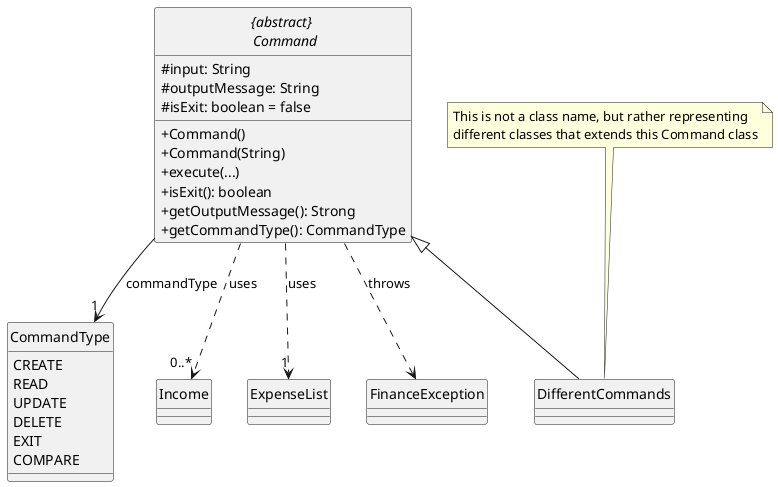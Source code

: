 @startuml
'https://plantuml.com/class-diagram
hide circle
skinparam classAttributeIconSize 0
abstract class "{abstract} \n Command" {
    #input: String
    #outputMessage: String
    #isExit: boolean = false
    +Command()
    +Command(String)
    +execute(...)
    +isExit(): boolean
    +getOutputMessage(): Strong
    +getCommandType(): CommandType
}
class DifferentCommands
note top of DifferentCommands {
    This is not a class name, but rather representing
    different classes that extends this Command class
}
enum CommandType {
CREATE
READ
UPDATE
DELETE
EXIT
COMPARE
}

class Income
class ExpenseList

class FinanceException
DifferentCommands -up-|> "{abstract} \n Command"
"{abstract} \n Command" ..> "0..*" Income:  uses
"{abstract} \n Command" ..> "1" ExpenseList: uses
"{abstract} \n Command" --> "1" CommandType: commandType
"{abstract} \n Command" ..> FinanceException: throws


@enduml